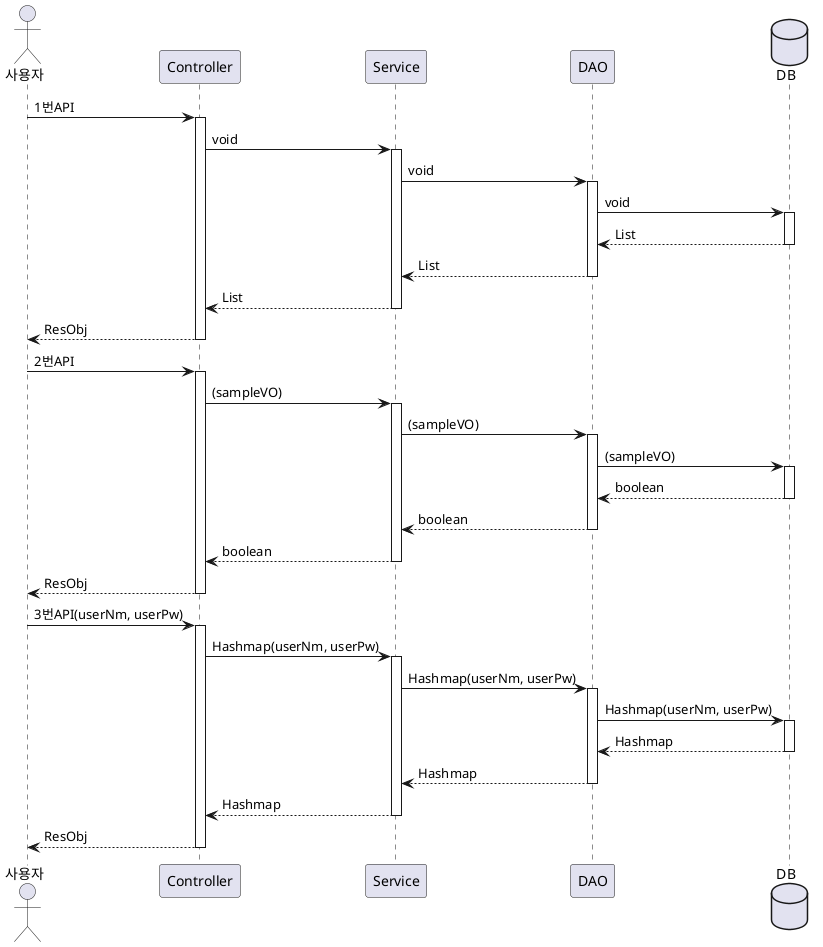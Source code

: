 @startuml Sample Sequence

actor "사용자" as user
participant "Controller" as controller
participant "Service" as service
participant "DAO" as dao
database "DB" as db

' API1
user -> controller : 1번API
activate controller
controller -> service : void
activate service
service -> dao: void
activate dao
dao -> db: void
activate db
dao <-- db: List
deactivate db
service <-- dao: List
deactivate dao
controller <-- service: List
deactivate service
user <-- controller: ResObj
deactivate controller

' API2
user -> controller : 2번API
activate controller
controller -> service : (sampleVO)
activate service
service -> dao: (sampleVO)
activate dao
dao -> db: (sampleVO)
activate db
dao <-- db: boolean
deactivate db
service <-- dao: boolean
deactivate dao
controller <-- service: boolean
deactivate service
user <-- controller: ResObj
deactivate controller

' API3
user -> controller : 3번API(userNm, userPw)
activate controller
controller -> service : Hashmap(userNm, userPw)
activate service
service -> dao: Hashmap(userNm, userPw)
activate dao
dao -> db: Hashmap(userNm, userPw)
activate db
dao <-- db: Hashmap
deactivate db
service <-- dao: Hashmap
deactivate dao
controller <-- service: Hashmap
deactivate service
user <-- controller: ResObj
deactivate controller

@enduml
